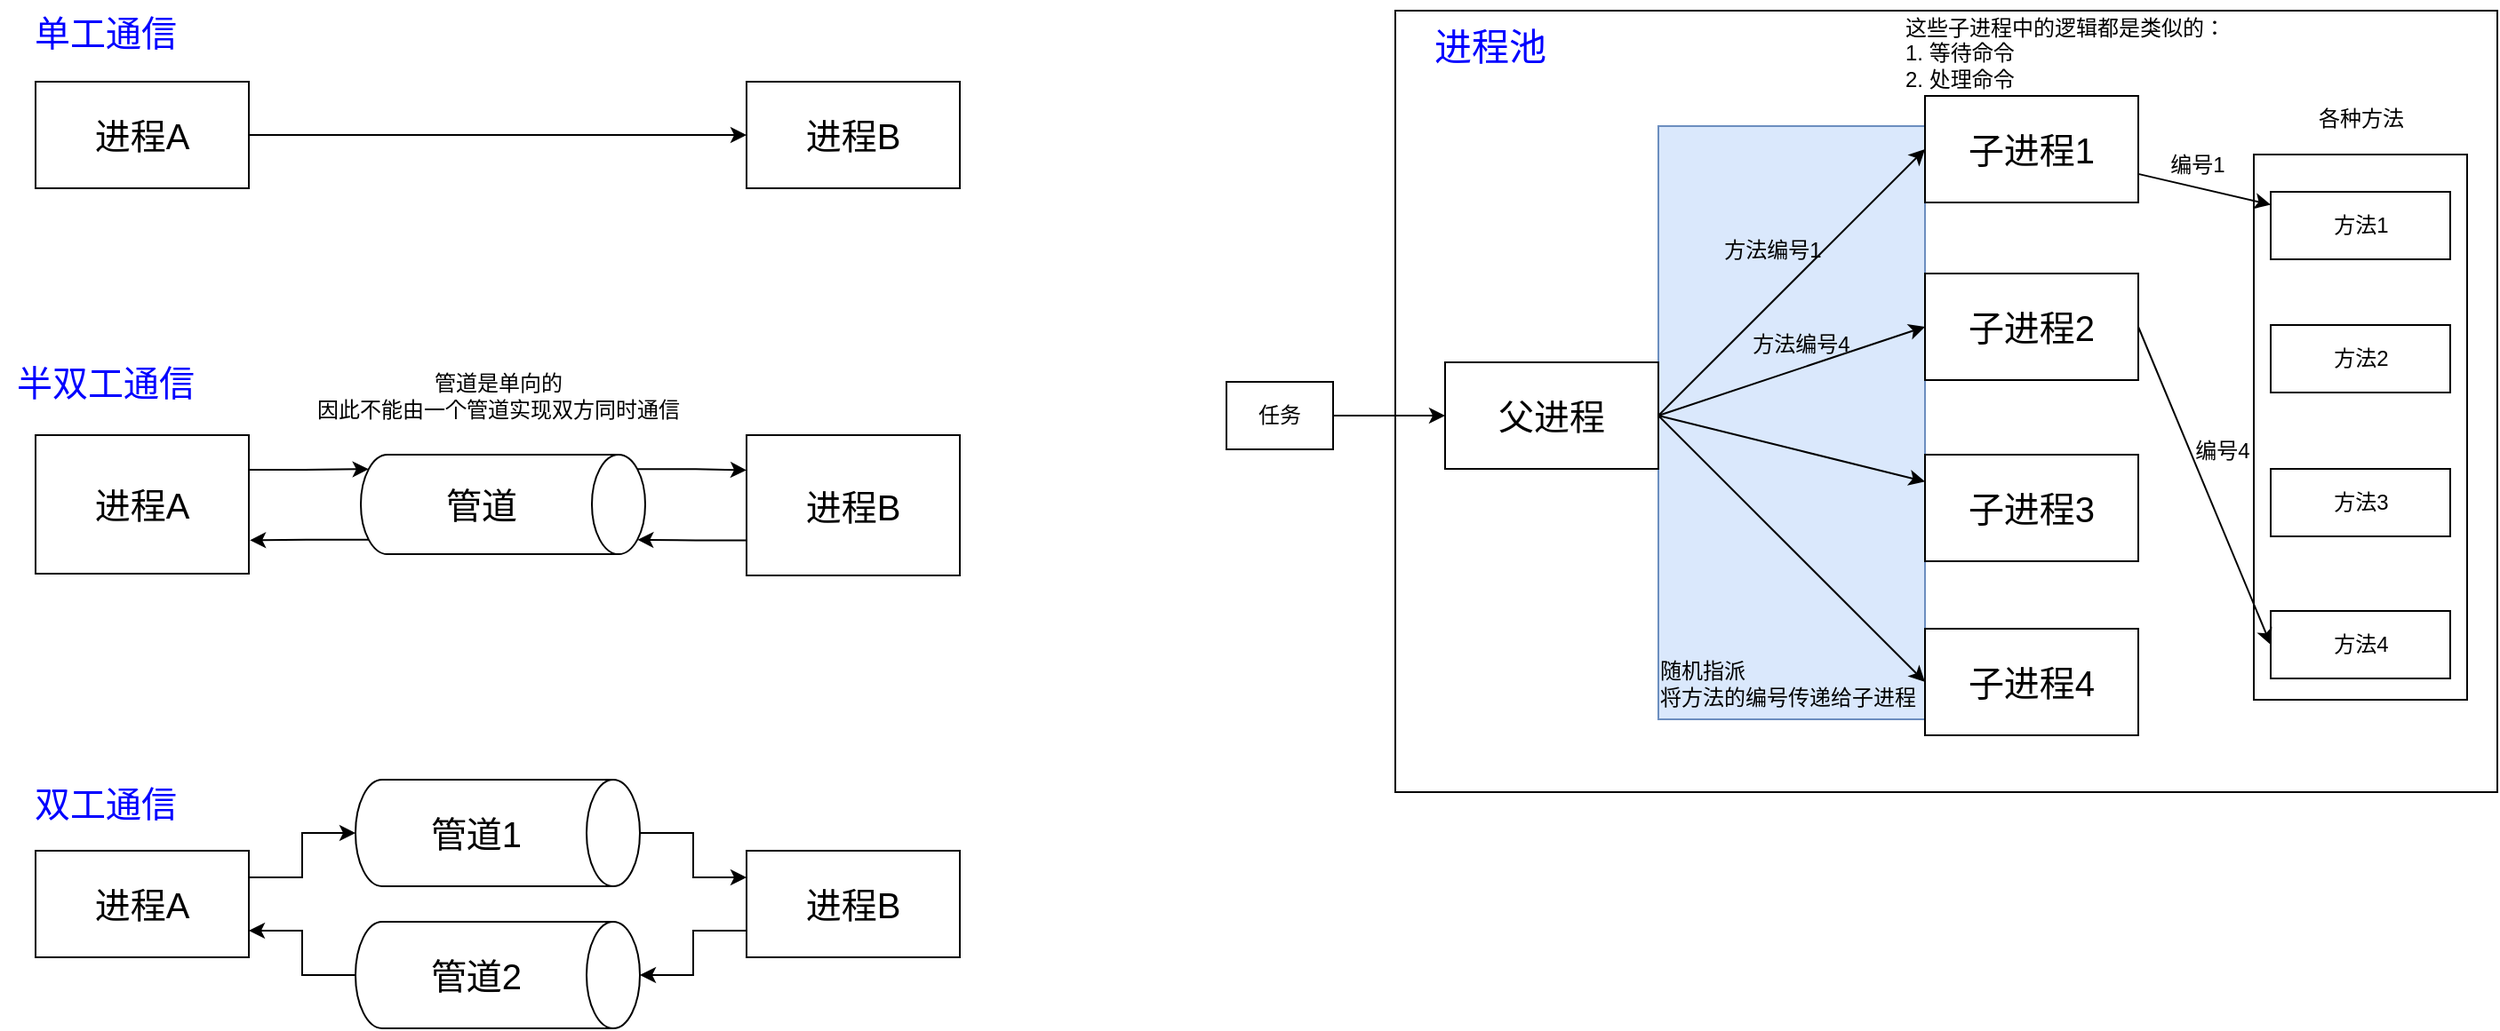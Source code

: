 <mxfile version="21.0.8" type="device"><diagram name="第 1 页" id="DRfMC4cewPuS4Xcur-Y8"><mxGraphModel dx="1149" dy="555" grid="0" gridSize="10" guides="1" tooltips="1" connect="1" arrows="1" fold="1" page="1" pageScale="1" pageWidth="1654" pageHeight="2336" math="0" shadow="0"><root><mxCell id="0"/><mxCell id="1" parent="0"/><mxCell id="ZDb-jCrdo-XlFZSM71kb-29" value="" style="rounded=0;whiteSpace=wrap;html=1;fillColor=#dae8fc;strokeColor=#6c8ebf;" vertex="1" parent="1"><mxGeometry x="1010" y="77" width="150" height="334" as="geometry"/></mxCell><mxCell id="ZDb-jCrdo-XlFZSM71kb-10" value="" style="rounded=0;whiteSpace=wrap;html=1;fillColor=none;strokeColor=default;movable=1;resizable=1;rotatable=1;deletable=1;editable=1;locked=0;connectable=1;textOpacity=70;labelBackgroundColor=none;labelBorderColor=none;fontColor=default;shadow=0;gradientColor=none;fillStyle=auto;gradientDirection=west;snapToPoint=0;fixDash=0;container=0;collapsible=0;resizeWidth=0;enumerate=0;treeMoving=0;treeFolding=0;comic=0;" vertex="1" parent="1"><mxGeometry x="862" y="12" width="620" height="440" as="geometry"/></mxCell><mxCell id="uhmVKDlAHFIPKYGPoSVv-10" style="edgeStyle=orthogonalEdgeStyle;rounded=0;orthogonalLoop=1;jettySize=auto;html=1;exitX=1;exitY=0.25;exitDx=0;exitDy=0;entryX=0.5;entryY=1;entryDx=0;entryDy=0;entryPerimeter=0;" parent="1" source="uhmVKDlAHFIPKYGPoSVv-1" target="uhmVKDlAHFIPKYGPoSVv-3" edge="1"><mxGeometry relative="1" as="geometry"/></mxCell><mxCell id="uhmVKDlAHFIPKYGPoSVv-1" value="&lt;font style=&quot;font-size: 20px;&quot;&gt;进程A&lt;/font&gt;" style="rounded=0;whiteSpace=wrap;html=1;" parent="1" vertex="1"><mxGeometry x="97" y="485" width="120" height="60" as="geometry"/></mxCell><mxCell id="uhmVKDlAHFIPKYGPoSVv-12" style="edgeStyle=orthogonalEdgeStyle;rounded=0;orthogonalLoop=1;jettySize=auto;html=1;exitX=0;exitY=0.75;exitDx=0;exitDy=0;entryX=0.5;entryY=0;entryDx=0;entryDy=0;entryPerimeter=0;" parent="1" source="uhmVKDlAHFIPKYGPoSVv-2" target="uhmVKDlAHFIPKYGPoSVv-5" edge="1"><mxGeometry relative="1" as="geometry"/></mxCell><mxCell id="uhmVKDlAHFIPKYGPoSVv-2" value="&lt;font style=&quot;font-size: 20px;&quot;&gt;进程B&lt;/font&gt;" style="rounded=0;whiteSpace=wrap;html=1;" parent="1" vertex="1"><mxGeometry x="497" y="485" width="120" height="60" as="geometry"/></mxCell><mxCell id="uhmVKDlAHFIPKYGPoSVv-11" style="edgeStyle=orthogonalEdgeStyle;rounded=0;orthogonalLoop=1;jettySize=auto;html=1;entryX=0;entryY=0.25;entryDx=0;entryDy=0;" parent="1" source="uhmVKDlAHFIPKYGPoSVv-3" target="uhmVKDlAHFIPKYGPoSVv-2" edge="1"><mxGeometry relative="1" as="geometry"/></mxCell><mxCell id="uhmVKDlAHFIPKYGPoSVv-3" value="&lt;font style=&quot;font-size: 20px;&quot;&gt;管道1&lt;/font&gt;" style="shape=cylinder3;whiteSpace=wrap;html=1;boundedLbl=1;backgroundOutline=1;size=15;direction=south;" parent="1" vertex="1"><mxGeometry x="277" y="445" width="160" height="60" as="geometry"/></mxCell><mxCell id="uhmVKDlAHFIPKYGPoSVv-13" style="edgeStyle=orthogonalEdgeStyle;rounded=0;orthogonalLoop=1;jettySize=auto;html=1;exitX=0.5;exitY=1;exitDx=0;exitDy=0;exitPerimeter=0;entryX=1;entryY=0.75;entryDx=0;entryDy=0;" parent="1" source="uhmVKDlAHFIPKYGPoSVv-5" target="uhmVKDlAHFIPKYGPoSVv-1" edge="1"><mxGeometry relative="1" as="geometry"/></mxCell><mxCell id="uhmVKDlAHFIPKYGPoSVv-5" value="&lt;font style=&quot;font-size: 20px;&quot;&gt;管道2&lt;/font&gt;" style="shape=cylinder3;whiteSpace=wrap;html=1;boundedLbl=1;backgroundOutline=1;size=15;direction=south;" parent="1" vertex="1"><mxGeometry x="277" y="525" width="160" height="60" as="geometry"/></mxCell><mxCell id="uhmVKDlAHFIPKYGPoSVv-22" style="edgeStyle=orthogonalEdgeStyle;rounded=0;orthogonalLoop=1;jettySize=auto;html=1;entryX=0;entryY=0.5;entryDx=0;entryDy=0;" parent="1" source="uhmVKDlAHFIPKYGPoSVv-15" target="uhmVKDlAHFIPKYGPoSVv-17" edge="1"><mxGeometry relative="1" as="geometry"/></mxCell><mxCell id="uhmVKDlAHFIPKYGPoSVv-15" value="&lt;font style=&quot;font-size: 20px;&quot;&gt;进程A&lt;/font&gt;" style="rounded=0;whiteSpace=wrap;html=1;" parent="1" vertex="1"><mxGeometry x="97" y="52" width="120" height="60" as="geometry"/></mxCell><mxCell id="uhmVKDlAHFIPKYGPoSVv-17" value="&lt;font style=&quot;font-size: 20px;&quot;&gt;进程B&lt;/font&gt;" style="rounded=0;whiteSpace=wrap;html=1;" parent="1" vertex="1"><mxGeometry x="497" y="52" width="120" height="60" as="geometry"/></mxCell><mxCell id="uhmVKDlAHFIPKYGPoSVv-23" style="edgeStyle=orthogonalEdgeStyle;rounded=0;orthogonalLoop=1;jettySize=auto;html=1;exitX=1;exitY=0.25;exitDx=0;exitDy=0;entryX=0.145;entryY=1;entryDx=0;entryDy=-4.35;entryPerimeter=0;" parent="1" source="uhmVKDlAHFIPKYGPoSVv-24" target="uhmVKDlAHFIPKYGPoSVv-28" edge="1"><mxGeometry relative="1" as="geometry"/></mxCell><mxCell id="uhmVKDlAHFIPKYGPoSVv-24" value="&lt;font style=&quot;font-size: 20px;&quot;&gt;进程A&lt;/font&gt;" style="rounded=0;whiteSpace=wrap;html=1;" parent="1" vertex="1"><mxGeometry x="97" y="251" width="120" height="78" as="geometry"/></mxCell><mxCell id="uhmVKDlAHFIPKYGPoSVv-31" style="edgeStyle=orthogonalEdgeStyle;rounded=0;orthogonalLoop=1;jettySize=auto;html=1;exitX=0;exitY=0.75;exitDx=0;exitDy=0;entryX=0.855;entryY=0;entryDx=0;entryDy=4.35;entryPerimeter=0;" parent="1" source="uhmVKDlAHFIPKYGPoSVv-26" target="uhmVKDlAHFIPKYGPoSVv-28" edge="1"><mxGeometry relative="1" as="geometry"/></mxCell><mxCell id="uhmVKDlAHFIPKYGPoSVv-26" value="&lt;font style=&quot;font-size: 20px;&quot;&gt;进程B&lt;/font&gt;" style="rounded=0;whiteSpace=wrap;html=1;" parent="1" vertex="1"><mxGeometry x="497" y="251" width="120" height="79" as="geometry"/></mxCell><mxCell id="uhmVKDlAHFIPKYGPoSVv-27" style="edgeStyle=orthogonalEdgeStyle;rounded=0;orthogonalLoop=1;jettySize=auto;html=1;entryX=0;entryY=0.25;entryDx=0;entryDy=0;exitX=0.145;exitY=0;exitDx=0;exitDy=4.35;exitPerimeter=0;" parent="1" source="uhmVKDlAHFIPKYGPoSVv-28" target="uhmVKDlAHFIPKYGPoSVv-26" edge="1"><mxGeometry relative="1" as="geometry"/></mxCell><mxCell id="uhmVKDlAHFIPKYGPoSVv-33" style="edgeStyle=orthogonalEdgeStyle;rounded=0;orthogonalLoop=1;jettySize=auto;html=1;exitX=0.855;exitY=1;exitDx=0;exitDy=-4.35;exitPerimeter=0;" parent="1" source="uhmVKDlAHFIPKYGPoSVv-28" edge="1"><mxGeometry relative="1" as="geometry"><mxPoint x="217.571" y="310.143" as="targetPoint"/></mxGeometry></mxCell><mxCell id="uhmVKDlAHFIPKYGPoSVv-28" value="&lt;font style=&quot;font-size: 20px;&quot;&gt;管道&lt;/font&gt;" style="shape=cylinder3;whiteSpace=wrap;html=1;boundedLbl=1;backgroundOutline=1;size=15;direction=south;" parent="1" vertex="1"><mxGeometry x="280" y="262" width="160" height="56" as="geometry"/></mxCell><mxCell id="uhmVKDlAHFIPKYGPoSVv-34" value="&lt;font style=&quot;font-size: 20px;&quot; color=&quot;#0000ff&quot;&gt;单工通信&lt;/font&gt;" style="text;html=1;align=center;verticalAlign=middle;resizable=0;points=[];autosize=1;strokeColor=none;fillColor=none;" parent="1" vertex="1"><mxGeometry x="87" y="6" width="98" height="36" as="geometry"/></mxCell><mxCell id="uhmVKDlAHFIPKYGPoSVv-35" value="&lt;font style=&quot;font-size: 20px;&quot; color=&quot;#0000ff&quot;&gt;半双工通信&lt;/font&gt;" style="text;html=1;align=center;verticalAlign=middle;resizable=0;points=[];autosize=1;strokeColor=none;fillColor=none;" parent="1" vertex="1"><mxGeometry x="77" y="203" width="118" height="36" as="geometry"/></mxCell><mxCell id="uhmVKDlAHFIPKYGPoSVv-36" value="&lt;font style=&quot;font-size: 20px;&quot; color=&quot;#0000ff&quot;&gt;双工通信&lt;/font&gt;" style="text;html=1;align=center;verticalAlign=middle;resizable=0;points=[];autosize=1;strokeColor=none;fillColor=none;" parent="1" vertex="1"><mxGeometry x="87" y="440" width="98" height="36" as="geometry"/></mxCell><mxCell id="uhmVKDlAHFIPKYGPoSVv-37" value="管道是单向的&lt;br&gt;因此不能由一个管道实现双方同时通信" style="text;html=1;align=center;verticalAlign=middle;resizable=0;points=[];autosize=1;strokeColor=none;fillColor=none;" parent="1" vertex="1"><mxGeometry x="246" y="208" width="222" height="41" as="geometry"/></mxCell><mxCell id="ZDb-jCrdo-XlFZSM71kb-6" style="rounded=0;orthogonalLoop=1;jettySize=auto;html=1;exitX=1;exitY=0.5;exitDx=0;exitDy=0;entryX=0;entryY=0.5;entryDx=0;entryDy=0;" edge="1" parent="1" source="ZDb-jCrdo-XlFZSM71kb-1" target="ZDb-jCrdo-XlFZSM71kb-2"><mxGeometry relative="1" as="geometry"/></mxCell><mxCell id="ZDb-jCrdo-XlFZSM71kb-7" style="rounded=0;orthogonalLoop=1;jettySize=auto;html=1;entryX=0;entryY=0.5;entryDx=0;entryDy=0;exitX=1;exitY=0.5;exitDx=0;exitDy=0;" edge="1" parent="1" source="ZDb-jCrdo-XlFZSM71kb-1" target="ZDb-jCrdo-XlFZSM71kb-3"><mxGeometry relative="1" as="geometry"><mxPoint x="1010" y="226" as="sourcePoint"/></mxGeometry></mxCell><mxCell id="ZDb-jCrdo-XlFZSM71kb-8" style="rounded=0;orthogonalLoop=1;jettySize=auto;html=1;exitX=1;exitY=0.5;exitDx=0;exitDy=0;" edge="1" parent="1" source="ZDb-jCrdo-XlFZSM71kb-1" target="ZDb-jCrdo-XlFZSM71kb-4"><mxGeometry relative="1" as="geometry"/></mxCell><mxCell id="ZDb-jCrdo-XlFZSM71kb-9" style="rounded=0;orthogonalLoop=1;jettySize=auto;html=1;exitX=1;exitY=0.5;exitDx=0;exitDy=0;entryX=0;entryY=0.5;entryDx=0;entryDy=0;" edge="1" parent="1" source="ZDb-jCrdo-XlFZSM71kb-1" target="ZDb-jCrdo-XlFZSM71kb-5"><mxGeometry relative="1" as="geometry"/></mxCell><mxCell id="ZDb-jCrdo-XlFZSM71kb-1" value="&lt;font style=&quot;font-size: 20px;&quot;&gt;父进程&lt;/font&gt;" style="rounded=0;whiteSpace=wrap;html=1;" vertex="1" parent="1"><mxGeometry x="890" y="210" width="120" height="60" as="geometry"/></mxCell><mxCell id="ZDb-jCrdo-XlFZSM71kb-2" value="&lt;font style=&quot;font-size: 20px;&quot;&gt;子进程1&lt;/font&gt;" style="rounded=0;whiteSpace=wrap;html=1;" vertex="1" parent="1"><mxGeometry x="1160" y="60" width="120" height="60" as="geometry"/></mxCell><mxCell id="ZDb-jCrdo-XlFZSM71kb-3" value="&lt;font style=&quot;font-size: 20px;&quot;&gt;子进程2&lt;/font&gt;" style="rounded=0;whiteSpace=wrap;html=1;" vertex="1" parent="1"><mxGeometry x="1160" y="160" width="120" height="60" as="geometry"/></mxCell><mxCell id="ZDb-jCrdo-XlFZSM71kb-4" value="&lt;font style=&quot;font-size: 20px;&quot;&gt;子进程3&lt;/font&gt;" style="rounded=0;whiteSpace=wrap;html=1;" vertex="1" parent="1"><mxGeometry x="1160" y="262" width="120" height="60" as="geometry"/></mxCell><mxCell id="ZDb-jCrdo-XlFZSM71kb-5" value="&lt;font style=&quot;font-size: 20px;&quot;&gt;子进程4&lt;/font&gt;" style="rounded=0;whiteSpace=wrap;html=1;" vertex="1" parent="1"><mxGeometry x="1160" y="360" width="120" height="60" as="geometry"/></mxCell><mxCell id="ZDb-jCrdo-XlFZSM71kb-11" value="这些子进程中的逻辑都是类似的：&lt;br&gt;1. 等待命令&lt;br&gt;2. 处理命令" style="text;html=1;align=left;verticalAlign=middle;resizable=0;points=[];autosize=1;strokeColor=none;fillColor=none;" vertex="1" parent="1"><mxGeometry x="1147" y="8.5" width="198" height="55" as="geometry"/></mxCell><mxCell id="ZDb-jCrdo-XlFZSM71kb-12" value="&lt;font style=&quot;font-size: 21px;&quot; color=&quot;#0000ff&quot;&gt;进程池&lt;/font&gt;" style="text;html=1;align=center;verticalAlign=middle;resizable=0;points=[];autosize=1;strokeColor=none;fillColor=none;" vertex="1" parent="1"><mxGeometry x="870" y="12" width="90" height="40" as="geometry"/></mxCell><mxCell id="ZDb-jCrdo-XlFZSM71kb-14" style="edgeStyle=orthogonalEdgeStyle;rounded=0;orthogonalLoop=1;jettySize=auto;html=1;entryX=0;entryY=0.5;entryDx=0;entryDy=0;" edge="1" parent="1" source="ZDb-jCrdo-XlFZSM71kb-13" target="ZDb-jCrdo-XlFZSM71kb-1"><mxGeometry relative="1" as="geometry"/></mxCell><mxCell id="ZDb-jCrdo-XlFZSM71kb-13" value="任务" style="rounded=0;whiteSpace=wrap;html=1;" vertex="1" parent="1"><mxGeometry x="767" y="221" width="60" height="38" as="geometry"/></mxCell><mxCell id="ZDb-jCrdo-XlFZSM71kb-15" value="" style="rounded=0;whiteSpace=wrap;html=1;" vertex="1" parent="1"><mxGeometry x="1345" y="93" width="120" height="307" as="geometry"/></mxCell><mxCell id="ZDb-jCrdo-XlFZSM71kb-16" value="各种方法" style="text;html=1;align=center;verticalAlign=middle;resizable=0;points=[];autosize=1;strokeColor=none;fillColor=none;" vertex="1" parent="1"><mxGeometry x="1372" y="60" width="66" height="26" as="geometry"/></mxCell><mxCell id="ZDb-jCrdo-XlFZSM71kb-18" value="方法4" style="rounded=0;whiteSpace=wrap;html=1;" vertex="1" parent="1"><mxGeometry x="1354.5" y="350" width="101" height="38" as="geometry"/></mxCell><mxCell id="ZDb-jCrdo-XlFZSM71kb-19" value="方法1" style="rounded=0;whiteSpace=wrap;html=1;" vertex="1" parent="1"><mxGeometry x="1354.5" y="114" width="101" height="38" as="geometry"/></mxCell><mxCell id="ZDb-jCrdo-XlFZSM71kb-20" value="方法2" style="rounded=0;whiteSpace=wrap;html=1;" vertex="1" parent="1"><mxGeometry x="1354.5" y="189" width="101" height="38" as="geometry"/></mxCell><mxCell id="ZDb-jCrdo-XlFZSM71kb-21" value="方法3" style="rounded=0;whiteSpace=wrap;html=1;" vertex="1" parent="1"><mxGeometry x="1354.5" y="270" width="101" height="38" as="geometry"/></mxCell><mxCell id="ZDb-jCrdo-XlFZSM71kb-22" style="rounded=0;orthogonalLoop=1;jettySize=auto;html=1;" edge="1" parent="1" source="ZDb-jCrdo-XlFZSM71kb-2" target="ZDb-jCrdo-XlFZSM71kb-19"><mxGeometry relative="1" as="geometry"/></mxCell><mxCell id="ZDb-jCrdo-XlFZSM71kb-24" value="编号1" style="text;html=1;align=center;verticalAlign=middle;resizable=0;points=[];autosize=1;strokeColor=none;fillColor=none;" vertex="1" parent="1"><mxGeometry x="1288" y="86" width="49" height="26" as="geometry"/></mxCell><mxCell id="ZDb-jCrdo-XlFZSM71kb-25" style="rounded=0;orthogonalLoop=1;jettySize=auto;html=1;entryX=0;entryY=0.5;entryDx=0;entryDy=0;exitX=1;exitY=0.5;exitDx=0;exitDy=0;" edge="1" parent="1" source="ZDb-jCrdo-XlFZSM71kb-3" target="ZDb-jCrdo-XlFZSM71kb-18"><mxGeometry relative="1" as="geometry"/></mxCell><mxCell id="ZDb-jCrdo-XlFZSM71kb-26" value="编号4" style="text;html=1;align=center;verticalAlign=middle;resizable=0;points=[];autosize=1;strokeColor=none;fillColor=none;" vertex="1" parent="1"><mxGeometry x="1302" y="247" width="49" height="26" as="geometry"/></mxCell><mxCell id="ZDb-jCrdo-XlFZSM71kb-27" value="方法编号1" style="text;html=1;align=center;verticalAlign=middle;resizable=0;points=[];autosize=1;strokeColor=none;fillColor=none;" vertex="1" parent="1"><mxGeometry x="1037" y="134" width="73" height="26" as="geometry"/></mxCell><mxCell id="ZDb-jCrdo-XlFZSM71kb-28" value="方法编号4" style="text;html=1;align=center;verticalAlign=middle;resizable=0;points=[];autosize=1;strokeColor=none;fillColor=none;" vertex="1" parent="1"><mxGeometry x="1053" y="187" width="73" height="26" as="geometry"/></mxCell><mxCell id="ZDb-jCrdo-XlFZSM71kb-30" value="随机指派&lt;br&gt;将方法的编号传递给子进程" style="text;html=1;align=left;verticalAlign=middle;resizable=0;points=[];autosize=1;strokeColor=none;fillColor=none;" vertex="1" parent="1"><mxGeometry x="1008.5" y="370" width="162" height="41" as="geometry"/></mxCell></root></mxGraphModel></diagram></mxfile>